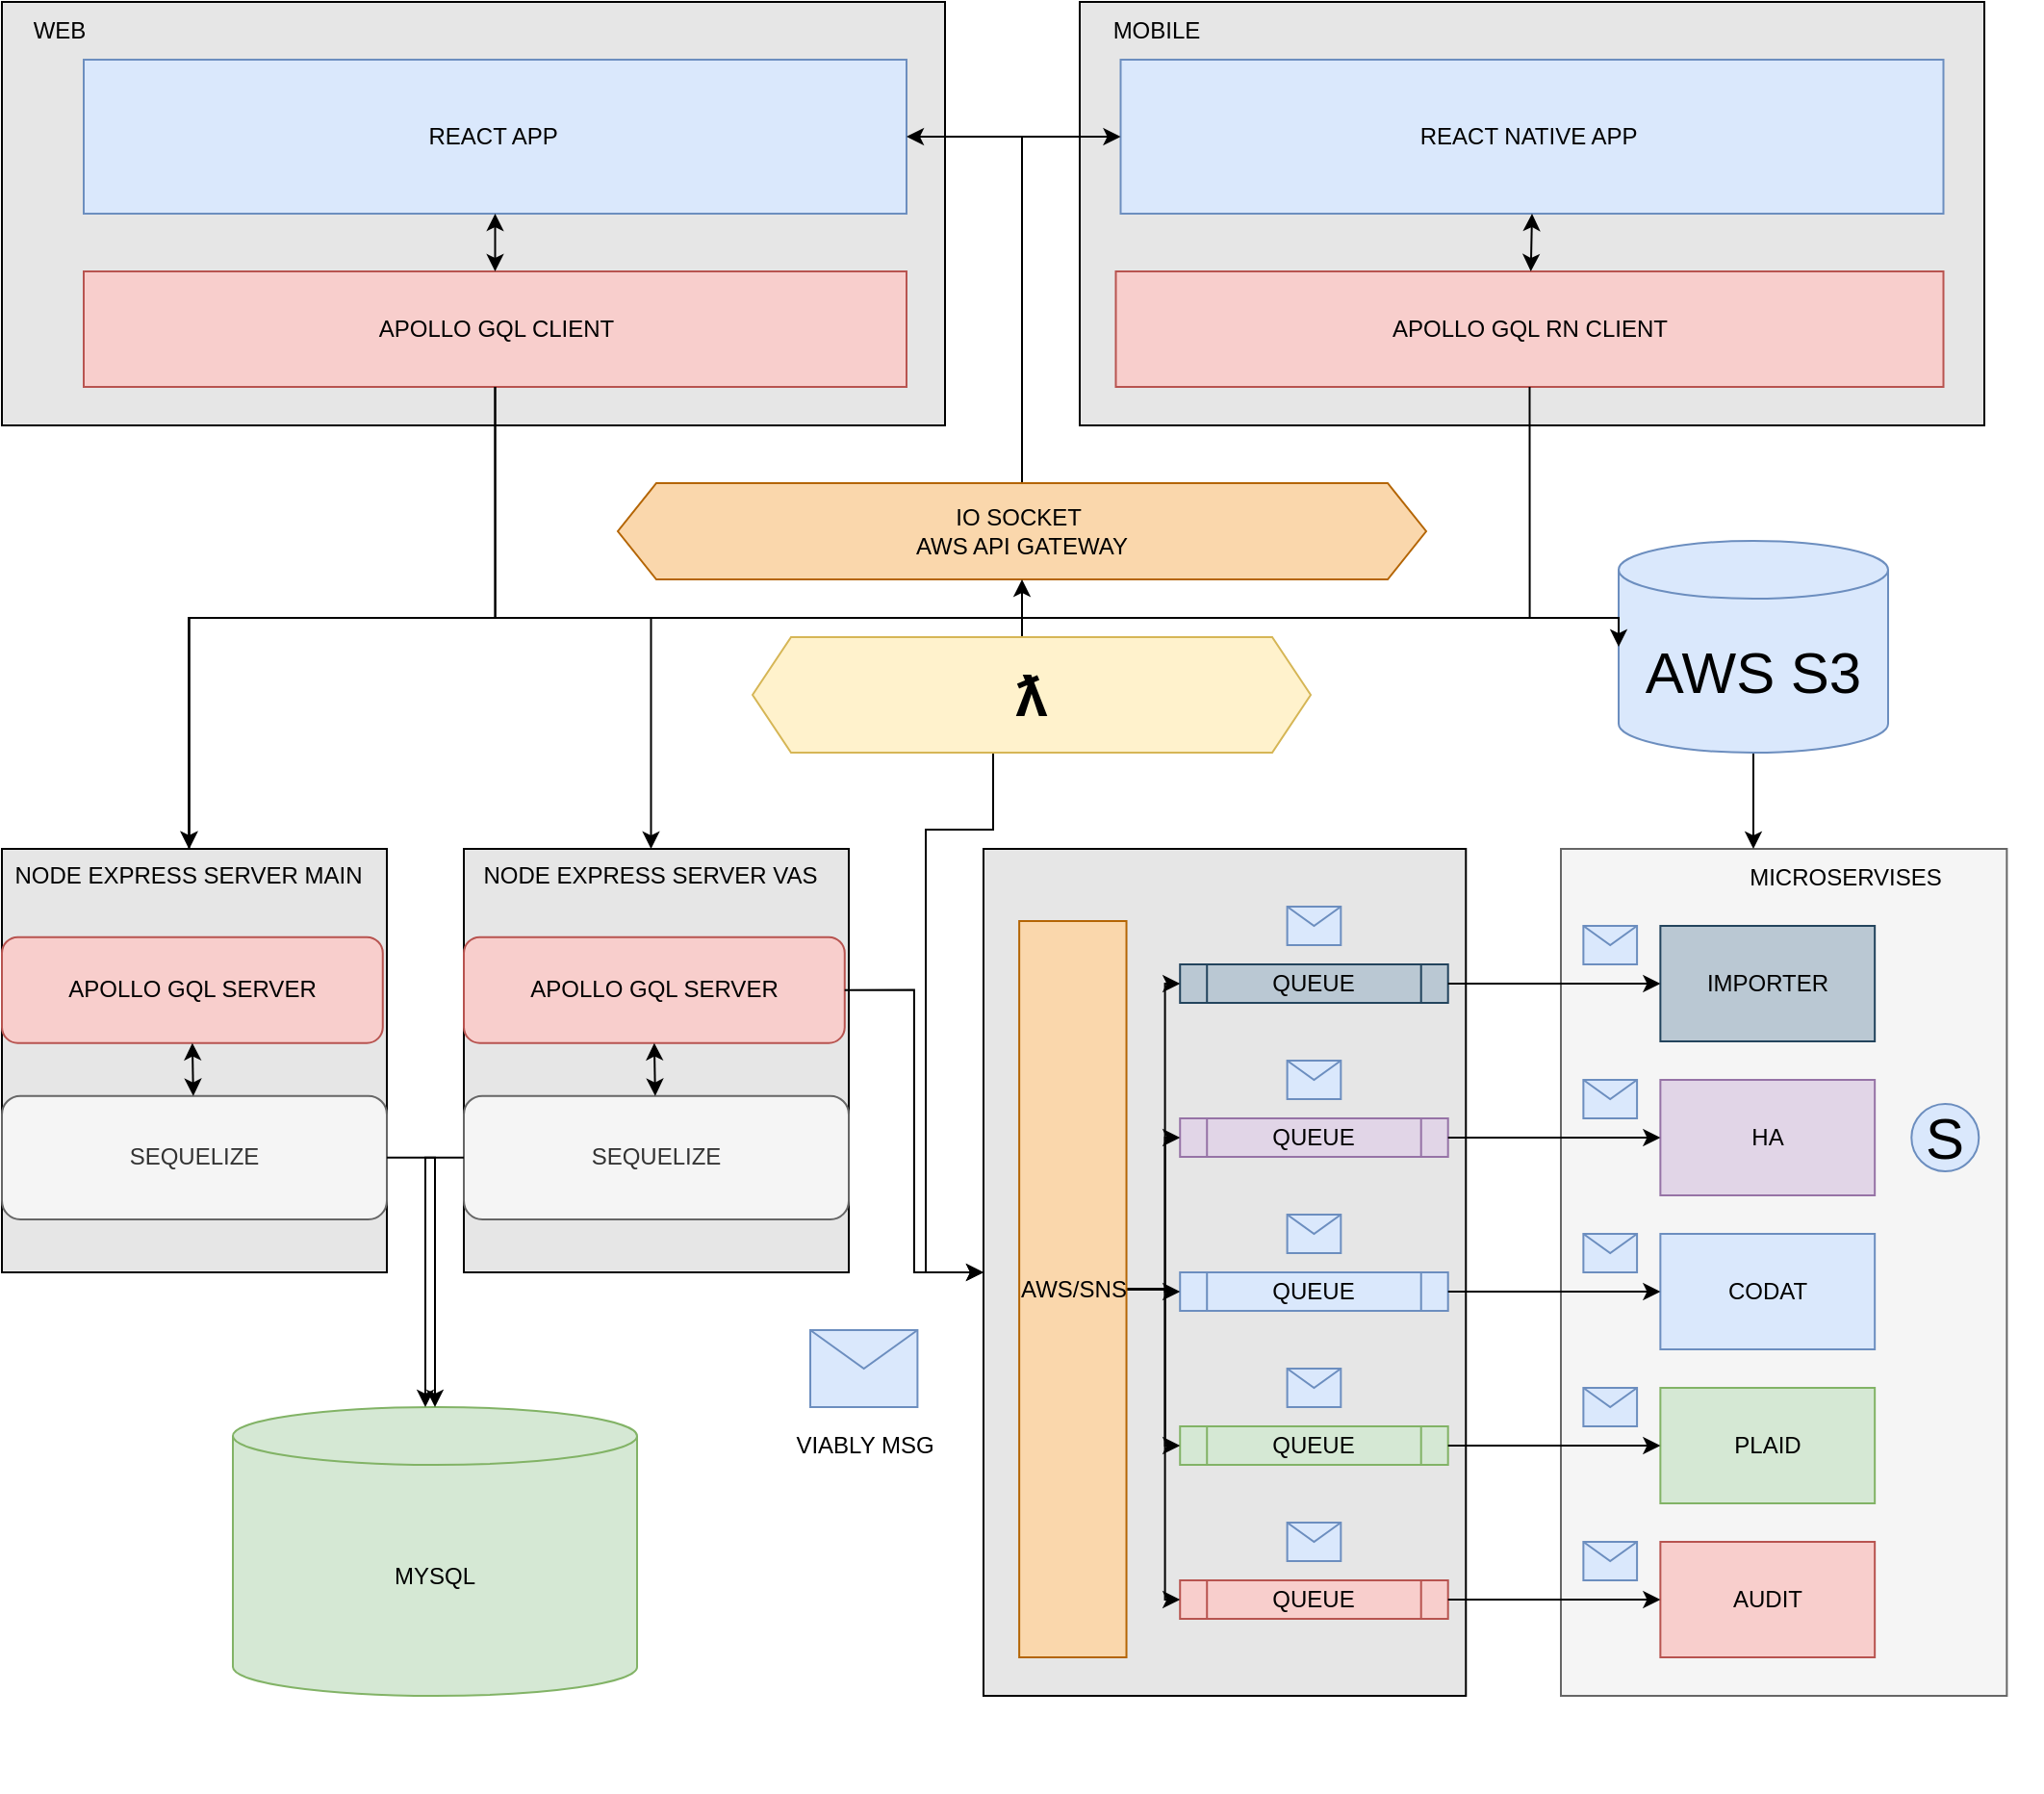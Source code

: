<mxfile version="15.7.0" type="github">
  <diagram id="gJTgMCG7IN0Y8ldUqlCF" name="Page-1">
    <mxGraphModel dx="1398" dy="1120" grid="1" gridSize="10" guides="1" tooltips="1" connect="1" arrows="1" fold="1" page="0" pageScale="1" pageWidth="850" pageHeight="1100" math="0" shadow="0">
      <root>
        <mxCell id="0" />
        <mxCell id="1" parent="0" />
        <mxCell id="S0lHnNEAZjW_0c2R7nTY-52" value="" style="group" vertex="1" connectable="0" parent="1">
          <mxGeometry y="-120" width="490" height="220" as="geometry" />
        </mxCell>
        <mxCell id="d7HmzIaJGBtsEp_YvMJQ-57" value="" style="whiteSpace=wrap;html=1;fillColor=#E6E6E6;" parent="S0lHnNEAZjW_0c2R7nTY-52" vertex="1">
          <mxGeometry width="490" height="220" as="geometry" />
        </mxCell>
        <mxCell id="d7HmzIaJGBtsEp_YvMJQ-1" value="REACT APP&amp;nbsp;" style="rounded=0;whiteSpace=wrap;html=1;fillColor=#dae8fc;strokeColor=#6c8ebf;" parent="S0lHnNEAZjW_0c2R7nTY-52" vertex="1">
          <mxGeometry x="42.5" y="30" width="427.5" height="80" as="geometry" />
        </mxCell>
        <mxCell id="d7HmzIaJGBtsEp_YvMJQ-2" value="APOLLO GQL CLIENT" style="rounded=0;whiteSpace=wrap;html=1;fillColor=#f8cecc;strokeColor=#b85450;" parent="S0lHnNEAZjW_0c2R7nTY-52" vertex="1">
          <mxGeometry x="42.5" y="140" width="427.5" height="60" as="geometry" />
        </mxCell>
        <mxCell id="d7HmzIaJGBtsEp_YvMJQ-16" value="" style="endArrow=classic;startArrow=classic;html=1;rounded=0;entryX=0.5;entryY=1;entryDx=0;entryDy=0;" parent="S0lHnNEAZjW_0c2R7nTY-52" source="d7HmzIaJGBtsEp_YvMJQ-2" target="d7HmzIaJGBtsEp_YvMJQ-1" edge="1">
          <mxGeometry width="50" height="50" relative="1" as="geometry">
            <mxPoint x="410" y="300" as="sourcePoint" />
            <mxPoint x="460" y="250" as="targetPoint" />
          </mxGeometry>
        </mxCell>
        <mxCell id="d7HmzIaJGBtsEp_YvMJQ-65" value="WEB" style="text;html=1;strokeColor=none;fillColor=none;align=center;verticalAlign=middle;whiteSpace=wrap;rounded=0;" parent="S0lHnNEAZjW_0c2R7nTY-52" vertex="1">
          <mxGeometry width="60" height="30" as="geometry" />
        </mxCell>
        <mxCell id="S0lHnNEAZjW_0c2R7nTY-53" value="" style="group" vertex="1" connectable="0" parent="1">
          <mxGeometry x="560" y="-120" width="470" height="220" as="geometry" />
        </mxCell>
        <mxCell id="S0lHnNEAZjW_0c2R7nTY-47" value="" style="whiteSpace=wrap;html=1;fillColor=#E6E6E6;" vertex="1" parent="S0lHnNEAZjW_0c2R7nTY-53">
          <mxGeometry width="470" height="220" as="geometry" />
        </mxCell>
        <mxCell id="S0lHnNEAZjW_0c2R7nTY-48" value="REACT NATIVE APP&amp;nbsp;" style="rounded=0;whiteSpace=wrap;html=1;fillColor=#dae8fc;strokeColor=#6c8ebf;" vertex="1" parent="S0lHnNEAZjW_0c2R7nTY-53">
          <mxGeometry x="21.25" y="30" width="427.5" height="80" as="geometry" />
        </mxCell>
        <mxCell id="S0lHnNEAZjW_0c2R7nTY-49" value="APOLLO GQL RN CLIENT" style="rounded=0;whiteSpace=wrap;html=1;fillColor=#f8cecc;strokeColor=#b85450;" vertex="1" parent="S0lHnNEAZjW_0c2R7nTY-53">
          <mxGeometry x="18.75" y="140" width="430" height="60" as="geometry" />
        </mxCell>
        <mxCell id="S0lHnNEAZjW_0c2R7nTY-50" value="" style="endArrow=classic;startArrow=classic;html=1;rounded=0;entryX=0.5;entryY=1;entryDx=0;entryDy=0;" edge="1" parent="S0lHnNEAZjW_0c2R7nTY-53" source="S0lHnNEAZjW_0c2R7nTY-49" target="S0lHnNEAZjW_0c2R7nTY-48">
          <mxGeometry width="50" height="50" relative="1" as="geometry">
            <mxPoint x="480" y="300" as="sourcePoint" />
            <mxPoint x="530" y="250" as="targetPoint" />
          </mxGeometry>
        </mxCell>
        <mxCell id="S0lHnNEAZjW_0c2R7nTY-51" value="MOBILE" style="text;html=1;strokeColor=none;fillColor=none;align=center;verticalAlign=middle;whiteSpace=wrap;rounded=0;" vertex="1" parent="S0lHnNEAZjW_0c2R7nTY-53">
          <mxGeometry x="10" width="60" height="30" as="geometry" />
        </mxCell>
        <mxCell id="S0lHnNEAZjW_0c2R7nTY-54" value="" style="group" vertex="1" connectable="0" parent="1">
          <mxGeometry y="310" width="1059.999" height="500" as="geometry" />
        </mxCell>
        <mxCell id="S0lHnNEAZjW_0c2R7nTY-133" value="" style="group" vertex="1" connectable="0" parent="S0lHnNEAZjW_0c2R7nTY-54">
          <mxGeometry x="810" y="10" width="249.999" height="440" as="geometry" />
        </mxCell>
        <mxCell id="S0lHnNEAZjW_0c2R7nTY-3" value="" style="whiteSpace=wrap;html=1;fillColor=#f5f5f5;strokeColor=#666666;fontColor=#333333;" vertex="1" parent="S0lHnNEAZjW_0c2R7nTY-133">
          <mxGeometry width="231.69" height="440" as="geometry" />
        </mxCell>
        <mxCell id="d7HmzIaJGBtsEp_YvMJQ-22" value="IMPORTER" style="rounded=0;whiteSpace=wrap;html=1;fillColor=#bac8d3;strokeColor=#23445d;" parent="S0lHnNEAZjW_0c2R7nTY-133" vertex="1">
          <mxGeometry x="51.686" y="40" width="111.397" height="60" as="geometry" />
        </mxCell>
        <mxCell id="d7HmzIaJGBtsEp_YvMJQ-23" value="HA" style="rounded=0;whiteSpace=wrap;html=1;fillColor=#e1d5e7;strokeColor=#9673a6;glass=0;" parent="S0lHnNEAZjW_0c2R7nTY-133" vertex="1">
          <mxGeometry x="51.686" y="120" width="111.397" height="60" as="geometry" />
        </mxCell>
        <mxCell id="d7HmzIaJGBtsEp_YvMJQ-66" value="CODAT" style="rounded=0;whiteSpace=wrap;html=1;fillColor=#dae8fc;strokeColor=#6c8ebf;" parent="S0lHnNEAZjW_0c2R7nTY-133" vertex="1">
          <mxGeometry x="51.686" y="200" width="111.397" height="60" as="geometry" />
        </mxCell>
        <mxCell id="S0lHnNEAZjW_0c2R7nTY-4" value="MICROSERVISES" style="text;html=1;strokeColor=none;fillColor=none;align=center;verticalAlign=middle;whiteSpace=wrap;rounded=0;" vertex="1" parent="S0lHnNEAZjW_0c2R7nTY-133">
          <mxGeometry x="45.771" width="204.228" height="30" as="geometry" />
        </mxCell>
        <mxCell id="S0lHnNEAZjW_0c2R7nTY-10" value="PLAID" style="rounded=0;whiteSpace=wrap;html=1;fillColor=#d5e8d4;strokeColor=#82b366;" vertex="1" parent="S0lHnNEAZjW_0c2R7nTY-133">
          <mxGeometry x="51.686" y="280" width="111.397" height="60" as="geometry" />
        </mxCell>
        <mxCell id="S0lHnNEAZjW_0c2R7nTY-12" value="AUDIT" style="rounded=0;whiteSpace=wrap;html=1;fillColor=#f8cecc;strokeColor=#b85450;" vertex="1" parent="S0lHnNEAZjW_0c2R7nTY-133">
          <mxGeometry x="51.686" y="360" width="111.397" height="60" as="geometry" />
        </mxCell>
        <mxCell id="S0lHnNEAZjW_0c2R7nTY-116" value="" style="shape=message;html=1;whiteSpace=wrap;html=1;outlineConnect=0;fillColor=#dae8fc;strokeColor=#6c8ebf;" vertex="1" parent="S0lHnNEAZjW_0c2R7nTY-133">
          <mxGeometry x="11.692" y="40" width="27.849" height="20" as="geometry" />
        </mxCell>
        <mxCell id="S0lHnNEAZjW_0c2R7nTY-117" value="" style="shape=message;html=1;whiteSpace=wrap;html=1;outlineConnect=0;fillColor=#dae8fc;strokeColor=#6c8ebf;" vertex="1" parent="S0lHnNEAZjW_0c2R7nTY-133">
          <mxGeometry x="11.692" y="120" width="27.849" height="20" as="geometry" />
        </mxCell>
        <mxCell id="S0lHnNEAZjW_0c2R7nTY-118" value="" style="shape=message;html=1;whiteSpace=wrap;html=1;outlineConnect=0;fillColor=#dae8fc;strokeColor=#6c8ebf;" vertex="1" parent="S0lHnNEAZjW_0c2R7nTY-133">
          <mxGeometry x="11.692" y="200" width="27.849" height="20" as="geometry" />
        </mxCell>
        <mxCell id="S0lHnNEAZjW_0c2R7nTY-119" value="" style="shape=message;html=1;whiteSpace=wrap;html=1;outlineConnect=0;fillColor=#dae8fc;strokeColor=#6c8ebf;" vertex="1" parent="S0lHnNEAZjW_0c2R7nTY-133">
          <mxGeometry x="11.692" y="280" width="27.849" height="20" as="geometry" />
        </mxCell>
        <mxCell id="S0lHnNEAZjW_0c2R7nTY-120" value="" style="shape=message;html=1;whiteSpace=wrap;html=1;outlineConnect=0;fillColor=#dae8fc;strokeColor=#6c8ebf;" vertex="1" parent="S0lHnNEAZjW_0c2R7nTY-133">
          <mxGeometry x="11.692" y="360" width="27.849" height="20" as="geometry" />
        </mxCell>
        <mxCell id="S0lHnNEAZjW_0c2R7nTY-121" value="" style="shape=image;html=1;verticalAlign=top;verticalLabelPosition=bottom;labelBackgroundColor=#ffffff;imageAspect=0;aspect=fixed;image=https://cdn4.iconfinder.com/data/icons/free-line-christmas-icons/24/Snowflake-128.png;rounded=0;glass=0;fontSize=30;" vertex="1" parent="S0lHnNEAZjW_0c2R7nTY-133">
          <mxGeometry x="182.15" y="50" width="40" height="40" as="geometry" />
        </mxCell>
        <mxCell id="S0lHnNEAZjW_0c2R7nTY-122" value="S" style="ellipse;whiteSpace=wrap;html=1;aspect=fixed;rounded=0;glass=0;fontSize=30;fillColor=#dae8fc;strokeColor=#6c8ebf;" vertex="1" parent="S0lHnNEAZjW_0c2R7nTY-133">
          <mxGeometry x="182.15" y="132.5" width="35" height="35" as="geometry" />
        </mxCell>
        <mxCell id="d7HmzIaJGBtsEp_YvMJQ-3" value="MYSQL" style="shape=cylinder3;whiteSpace=wrap;html=1;boundedLbl=1;backgroundOutline=1;size=15;fillColor=#d5e8d4;strokeColor=#82b366;" parent="S0lHnNEAZjW_0c2R7nTY-54" vertex="1">
          <mxGeometry x="120" y="300" width="210" height="150" as="geometry" />
        </mxCell>
        <mxCell id="S0lHnNEAZjW_0c2R7nTY-124" value="" style="group" vertex="1" connectable="0" parent="S0lHnNEAZjW_0c2R7nTY-54">
          <mxGeometry x="240" y="10" width="200" height="220" as="geometry" />
        </mxCell>
        <mxCell id="d7HmzIaJGBtsEp_YvMJQ-17" value="" style="whiteSpace=wrap;html=1;fillColor=#E6E6E6;" parent="S0lHnNEAZjW_0c2R7nTY-124" vertex="1">
          <mxGeometry x="0.004" width="199.996" height="220" as="geometry" />
        </mxCell>
        <mxCell id="d7HmzIaJGBtsEp_YvMJQ-18" value="NODE EXPRESS SERVER VAS" style="text;html=1;strokeColor=none;fillColor=none;align=center;verticalAlign=middle;whiteSpace=wrap;rounded=0;" parent="S0lHnNEAZjW_0c2R7nTY-124" vertex="1">
          <mxGeometry width="194.499" height="27.5" as="geometry" />
        </mxCell>
        <mxCell id="d7HmzIaJGBtsEp_YvMJQ-20" value="APOLLO GQL SERVER" style="rounded=1;whiteSpace=wrap;html=1;fillColor=#f8cecc;strokeColor=#b85450;" parent="S0lHnNEAZjW_0c2R7nTY-124" vertex="1">
          <mxGeometry x="0.004" y="45.833" width="197.881" height="55" as="geometry" />
        </mxCell>
        <mxCell id="d7HmzIaJGBtsEp_YvMJQ-38" value="SEQUELIZE" style="rounded=1;whiteSpace=wrap;html=1;fillColor=#f5f5f5;fontColor=#333333;strokeColor=#666666;" parent="S0lHnNEAZjW_0c2R7nTY-124" vertex="1">
          <mxGeometry x="0.004" y="128.333" width="199.996" height="64.167" as="geometry" />
        </mxCell>
        <mxCell id="S0lHnNEAZjW_0c2R7nTY-42" value="" style="endArrow=classic;startArrow=classic;html=1;rounded=0;entryX=0.5;entryY=1;entryDx=0;entryDy=0;" edge="1" parent="S0lHnNEAZjW_0c2R7nTY-124" source="d7HmzIaJGBtsEp_YvMJQ-38" target="d7HmzIaJGBtsEp_YvMJQ-20">
          <mxGeometry width="50" height="50" relative="1" as="geometry">
            <mxPoint x="348.176" y="137.5" as="sourcePoint" />
            <mxPoint x="392.38" y="91.667" as="targetPoint" />
          </mxGeometry>
        </mxCell>
        <mxCell id="S0lHnNEAZjW_0c2R7nTY-125" value="" style="group" vertex="1" connectable="0" parent="S0lHnNEAZjW_0c2R7nTY-54">
          <mxGeometry y="10" width="200" height="220" as="geometry" />
        </mxCell>
        <mxCell id="S0lHnNEAZjW_0c2R7nTY-126" value="" style="whiteSpace=wrap;html=1;fillColor=#E6E6E6;" vertex="1" parent="S0lHnNEAZjW_0c2R7nTY-125">
          <mxGeometry x="0.004" width="199.996" height="220" as="geometry" />
        </mxCell>
        <mxCell id="S0lHnNEAZjW_0c2R7nTY-127" value="NODE EXPRESS SERVER MAIN" style="text;html=1;strokeColor=none;fillColor=none;align=center;verticalAlign=middle;whiteSpace=wrap;rounded=0;" vertex="1" parent="S0lHnNEAZjW_0c2R7nTY-125">
          <mxGeometry width="194.499" height="27.5" as="geometry" />
        </mxCell>
        <mxCell id="S0lHnNEAZjW_0c2R7nTY-128" value="APOLLO GQL SERVER" style="rounded=1;whiteSpace=wrap;html=1;fillColor=#f8cecc;strokeColor=#b85450;" vertex="1" parent="S0lHnNEAZjW_0c2R7nTY-125">
          <mxGeometry x="0.004" y="45.833" width="197.881" height="55" as="geometry" />
        </mxCell>
        <mxCell id="S0lHnNEAZjW_0c2R7nTY-129" value="SEQUELIZE" style="rounded=1;whiteSpace=wrap;html=1;fillColor=#f5f5f5;fontColor=#333333;strokeColor=#666666;" vertex="1" parent="S0lHnNEAZjW_0c2R7nTY-125">
          <mxGeometry x="0.004" y="128.333" width="199.996" height="64.167" as="geometry" />
        </mxCell>
        <mxCell id="S0lHnNEAZjW_0c2R7nTY-130" value="" style="endArrow=classic;startArrow=classic;html=1;rounded=0;entryX=0.5;entryY=1;entryDx=0;entryDy=0;" edge="1" parent="S0lHnNEAZjW_0c2R7nTY-125" source="S0lHnNEAZjW_0c2R7nTY-129" target="S0lHnNEAZjW_0c2R7nTY-128">
          <mxGeometry width="50" height="50" relative="1" as="geometry">
            <mxPoint x="348.176" y="137.5" as="sourcePoint" />
            <mxPoint x="392.38" y="91.667" as="targetPoint" />
          </mxGeometry>
        </mxCell>
        <mxCell id="S0lHnNEAZjW_0c2R7nTY-138" style="edgeStyle=orthogonalEdgeStyle;rounded=0;orthogonalLoop=1;jettySize=auto;html=1;exitX=1;exitY=0.5;exitDx=0;exitDy=0;entryX=0.5;entryY=0;entryDx=0;entryDy=0;entryPerimeter=0;fontSize=30;" edge="1" parent="S0lHnNEAZjW_0c2R7nTY-54" source="S0lHnNEAZjW_0c2R7nTY-129" target="d7HmzIaJGBtsEp_YvMJQ-3">
          <mxGeometry relative="1" as="geometry" />
        </mxCell>
        <mxCell id="S0lHnNEAZjW_0c2R7nTY-134" value="" style="group" vertex="1" connectable="0" parent="S0lHnNEAZjW_0c2R7nTY-54">
          <mxGeometry x="509.997" y="10" width="250.643" height="440" as="geometry" />
        </mxCell>
        <mxCell id="S0lHnNEAZjW_0c2R7nTY-58" value="" style="whiteSpace=wrap;html=1;fillColor=#E6E6E6;" vertex="1" parent="S0lHnNEAZjW_0c2R7nTY-134">
          <mxGeometry width="250.643" height="440" as="geometry" />
        </mxCell>
        <mxCell id="S0lHnNEAZjW_0c2R7nTY-14" value="&lt;span&gt;QUEUE&lt;/span&gt;" style="shape=process;whiteSpace=wrap;html=1;backgroundOutline=1;rounded=0;glass=0;fillColor=#bac8d3;strokeColor=#23445d;" vertex="1" parent="S0lHnNEAZjW_0c2R7nTY-134">
          <mxGeometry x="102.114" y="60" width="139.246" height="20" as="geometry" />
        </mxCell>
        <mxCell id="S0lHnNEAZjW_0c2R7nTY-15" value="QUEUE" style="shape=process;whiteSpace=wrap;html=1;backgroundOutline=1;rounded=0;glass=0;fillColor=#e1d5e7;strokeColor=#9673a6;" vertex="1" parent="S0lHnNEAZjW_0c2R7nTY-134">
          <mxGeometry x="102.114" y="140" width="139.246" height="20" as="geometry" />
        </mxCell>
        <mxCell id="S0lHnNEAZjW_0c2R7nTY-16" value="&lt;span&gt;QUEUE&lt;/span&gt;" style="shape=process;whiteSpace=wrap;html=1;backgroundOutline=1;rounded=0;glass=0;fillColor=#dae8fc;strokeColor=#6c8ebf;" vertex="1" parent="S0lHnNEAZjW_0c2R7nTY-134">
          <mxGeometry x="102.114" y="220" width="139.246" height="20" as="geometry" />
        </mxCell>
        <mxCell id="S0lHnNEAZjW_0c2R7nTY-17" value="&lt;span&gt;QUEUE&lt;/span&gt;" style="shape=process;whiteSpace=wrap;html=1;backgroundOutline=1;rounded=0;glass=0;fillColor=#d5e8d4;strokeColor=#82b366;" vertex="1" parent="S0lHnNEAZjW_0c2R7nTY-134">
          <mxGeometry x="102.114" y="300" width="139.246" height="20" as="geometry" />
        </mxCell>
        <mxCell id="S0lHnNEAZjW_0c2R7nTY-18" value="&lt;span&gt;QUEUE&lt;/span&gt;" style="shape=process;whiteSpace=wrap;html=1;backgroundOutline=1;rounded=0;glass=0;fillColor=#f8cecc;strokeColor=#b85450;" vertex="1" parent="S0lHnNEAZjW_0c2R7nTY-134">
          <mxGeometry x="102.114" y="380" width="139.246" height="20" as="geometry" />
        </mxCell>
        <mxCell id="S0lHnNEAZjW_0c2R7nTY-27" value="" style="shape=message;html=1;whiteSpace=wrap;html=1;outlineConnect=0;fillColor=#dae8fc;strokeColor=#6c8ebf;" vertex="1" parent="S0lHnNEAZjW_0c2R7nTY-134">
          <mxGeometry x="157.812" y="30" width="27.849" height="20" as="geometry" />
        </mxCell>
        <mxCell id="S0lHnNEAZjW_0c2R7nTY-28" value="" style="shape=message;html=1;whiteSpace=wrap;html=1;outlineConnect=0;fillColor=#dae8fc;strokeColor=#6c8ebf;" vertex="1" parent="S0lHnNEAZjW_0c2R7nTY-134">
          <mxGeometry x="157.812" y="110" width="27.849" height="20" as="geometry" />
        </mxCell>
        <mxCell id="S0lHnNEAZjW_0c2R7nTY-29" value="" style="shape=message;html=1;whiteSpace=wrap;html=1;outlineConnect=0;fillColor=#dae8fc;strokeColor=#6c8ebf;" vertex="1" parent="S0lHnNEAZjW_0c2R7nTY-134">
          <mxGeometry x="157.812" y="190" width="27.849" height="20" as="geometry" />
        </mxCell>
        <mxCell id="S0lHnNEAZjW_0c2R7nTY-30" value="" style="shape=message;html=1;whiteSpace=wrap;html=1;outlineConnect=0;fillColor=#dae8fc;strokeColor=#6c8ebf;" vertex="1" parent="S0lHnNEAZjW_0c2R7nTY-134">
          <mxGeometry x="157.812" y="270" width="27.849" height="20" as="geometry" />
        </mxCell>
        <mxCell id="S0lHnNEAZjW_0c2R7nTY-31" value="" style="shape=message;html=1;whiteSpace=wrap;html=1;outlineConnect=0;fillColor=#dae8fc;strokeColor=#6c8ebf;" vertex="1" parent="S0lHnNEAZjW_0c2R7nTY-134">
          <mxGeometry x="157.812" y="350" width="27.849" height="20" as="geometry" />
        </mxCell>
        <mxCell id="S0lHnNEAZjW_0c2R7nTY-61" style="edgeStyle=orthogonalEdgeStyle;rounded=0;orthogonalLoop=1;jettySize=auto;html=1;exitX=1;exitY=0.5;exitDx=0;exitDy=0;" edge="1" parent="S0lHnNEAZjW_0c2R7nTY-134" source="S0lHnNEAZjW_0c2R7nTY-55" target="S0lHnNEAZjW_0c2R7nTY-14">
          <mxGeometry relative="1" as="geometry" />
        </mxCell>
        <mxCell id="S0lHnNEAZjW_0c2R7nTY-62" style="edgeStyle=orthogonalEdgeStyle;rounded=0;orthogonalLoop=1;jettySize=auto;html=1;exitX=1;exitY=0.5;exitDx=0;exitDy=0;entryX=0;entryY=0.5;entryDx=0;entryDy=0;" edge="1" parent="S0lHnNEAZjW_0c2R7nTY-134" source="S0lHnNEAZjW_0c2R7nTY-55" target="S0lHnNEAZjW_0c2R7nTY-15">
          <mxGeometry relative="1" as="geometry" />
        </mxCell>
        <mxCell id="S0lHnNEAZjW_0c2R7nTY-64" style="edgeStyle=orthogonalEdgeStyle;rounded=0;orthogonalLoop=1;jettySize=auto;html=1;exitX=1;exitY=0.5;exitDx=0;exitDy=0;" edge="1" parent="S0lHnNEAZjW_0c2R7nTY-134" source="S0lHnNEAZjW_0c2R7nTY-55" target="S0lHnNEAZjW_0c2R7nTY-16">
          <mxGeometry relative="1" as="geometry" />
        </mxCell>
        <mxCell id="S0lHnNEAZjW_0c2R7nTY-67" style="edgeStyle=orthogonalEdgeStyle;rounded=0;orthogonalLoop=1;jettySize=auto;html=1;exitX=1;exitY=0.5;exitDx=0;exitDy=0;entryX=0;entryY=0.5;entryDx=0;entryDy=0;" edge="1" parent="S0lHnNEAZjW_0c2R7nTY-134" source="S0lHnNEAZjW_0c2R7nTY-55" target="S0lHnNEAZjW_0c2R7nTY-17">
          <mxGeometry relative="1" as="geometry" />
        </mxCell>
        <mxCell id="S0lHnNEAZjW_0c2R7nTY-68" style="edgeStyle=orthogonalEdgeStyle;rounded=0;orthogonalLoop=1;jettySize=auto;html=1;exitX=1;exitY=0.5;exitDx=0;exitDy=0;entryX=0;entryY=0.5;entryDx=0;entryDy=0;" edge="1" parent="S0lHnNEAZjW_0c2R7nTY-134" source="S0lHnNEAZjW_0c2R7nTY-55" target="S0lHnNEAZjW_0c2R7nTY-18">
          <mxGeometry relative="1" as="geometry" />
        </mxCell>
        <mxCell id="S0lHnNEAZjW_0c2R7nTY-55" value="AWS/SNS" style="rounded=0;whiteSpace=wrap;html=1;glass=0;fillColor=#fad7ac;strokeColor=#b46504;" vertex="1" parent="S0lHnNEAZjW_0c2R7nTY-134">
          <mxGeometry x="18.566" y="37.5" width="55.699" height="382.5" as="geometry" />
        </mxCell>
        <mxCell id="S0lHnNEAZjW_0c2R7nTY-33" style="edgeStyle=orthogonalEdgeStyle;rounded=0;orthogonalLoop=1;jettySize=auto;html=1;exitX=1;exitY=0.5;exitDx=0;exitDy=0;entryX=0;entryY=0.5;entryDx=0;entryDy=0;" edge="1" parent="S0lHnNEAZjW_0c2R7nTY-54" source="S0lHnNEAZjW_0c2R7nTY-14" target="d7HmzIaJGBtsEp_YvMJQ-22">
          <mxGeometry relative="1" as="geometry" />
        </mxCell>
        <mxCell id="S0lHnNEAZjW_0c2R7nTY-39" style="edgeStyle=orthogonalEdgeStyle;rounded=0;orthogonalLoop=1;jettySize=auto;html=1;exitX=1;exitY=0.5;exitDx=0;exitDy=0;entryX=0;entryY=0.5;entryDx=0;entryDy=0;" edge="1" parent="S0lHnNEAZjW_0c2R7nTY-54" source="S0lHnNEAZjW_0c2R7nTY-15" target="d7HmzIaJGBtsEp_YvMJQ-23">
          <mxGeometry relative="1" as="geometry" />
        </mxCell>
        <mxCell id="S0lHnNEAZjW_0c2R7nTY-35" style="edgeStyle=orthogonalEdgeStyle;rounded=0;orthogonalLoop=1;jettySize=auto;html=1;exitX=1;exitY=0.5;exitDx=0;exitDy=0;entryX=0;entryY=0.5;entryDx=0;entryDy=0;" edge="1" parent="S0lHnNEAZjW_0c2R7nTY-54" source="S0lHnNEAZjW_0c2R7nTY-16" target="d7HmzIaJGBtsEp_YvMJQ-66">
          <mxGeometry relative="1" as="geometry" />
        </mxCell>
        <mxCell id="S0lHnNEAZjW_0c2R7nTY-36" style="edgeStyle=orthogonalEdgeStyle;rounded=0;orthogonalLoop=1;jettySize=auto;html=1;exitX=1;exitY=0.5;exitDx=0;exitDy=0;entryX=0;entryY=0.5;entryDx=0;entryDy=0;" edge="1" parent="S0lHnNEAZjW_0c2R7nTY-54" source="S0lHnNEAZjW_0c2R7nTY-17" target="S0lHnNEAZjW_0c2R7nTY-10">
          <mxGeometry relative="1" as="geometry" />
        </mxCell>
        <mxCell id="S0lHnNEAZjW_0c2R7nTY-37" style="edgeStyle=orthogonalEdgeStyle;rounded=0;orthogonalLoop=1;jettySize=auto;html=1;exitX=1;exitY=0.5;exitDx=0;exitDy=0;entryX=0;entryY=0.5;entryDx=0;entryDy=0;" edge="1" parent="S0lHnNEAZjW_0c2R7nTY-54" source="S0lHnNEAZjW_0c2R7nTY-18" target="S0lHnNEAZjW_0c2R7nTY-12">
          <mxGeometry relative="1" as="geometry" />
        </mxCell>
        <mxCell id="S0lHnNEAZjW_0c2R7nTY-140" style="edgeStyle=orthogonalEdgeStyle;rounded=0;orthogonalLoop=1;jettySize=auto;html=1;exitX=1;exitY=0.5;exitDx=0;exitDy=0;fontSize=30;" edge="1" parent="S0lHnNEAZjW_0c2R7nTY-54" source="d7HmzIaJGBtsEp_YvMJQ-20" target="S0lHnNEAZjW_0c2R7nTY-58">
          <mxGeometry relative="1" as="geometry" />
        </mxCell>
        <mxCell id="S0lHnNEAZjW_0c2R7nTY-8" value="" style="shape=message;html=1;whiteSpace=wrap;html=1;outlineConnect=0;fillColor=#dae8fc;strokeColor=#6c8ebf;" vertex="1" parent="S0lHnNEAZjW_0c2R7nTY-54">
          <mxGeometry x="420.003" y="260" width="55.699" height="40" as="geometry" />
        </mxCell>
        <mxCell id="S0lHnNEAZjW_0c2R7nTY-9" value="VIABLY MSG" style="text;html=1;align=center;verticalAlign=middle;resizable=0;points=[];autosize=1;strokeColor=none;fillColor=none;" vertex="1" parent="S0lHnNEAZjW_0c2R7nTY-54">
          <mxGeometry x="402.849" y="310" width="90" height="20" as="geometry" />
        </mxCell>
        <mxCell id="S0lHnNEAZjW_0c2R7nTY-72" style="edgeStyle=orthogonalEdgeStyle;rounded=0;orthogonalLoop=1;jettySize=auto;html=1;exitX=0.5;exitY=0;exitDx=0;exitDy=0;entryX=1;entryY=0.5;entryDx=0;entryDy=0;fontSize=30;" edge="1" parent="1" source="S0lHnNEAZjW_0c2R7nTY-57" target="d7HmzIaJGBtsEp_YvMJQ-1">
          <mxGeometry relative="1" as="geometry" />
        </mxCell>
        <mxCell id="S0lHnNEAZjW_0c2R7nTY-73" style="edgeStyle=orthogonalEdgeStyle;rounded=0;orthogonalLoop=1;jettySize=auto;html=1;exitX=0.5;exitY=0;exitDx=0;exitDy=0;entryX=0;entryY=0.5;entryDx=0;entryDy=0;fontSize=30;" edge="1" parent="1" source="S0lHnNEAZjW_0c2R7nTY-57" target="S0lHnNEAZjW_0c2R7nTY-48">
          <mxGeometry relative="1" as="geometry" />
        </mxCell>
        <mxCell id="S0lHnNEAZjW_0c2R7nTY-57" value="IO SOCKET&amp;nbsp;&lt;br&gt;AWS API GATEWAY" style="shape=hexagon;perimeter=hexagonPerimeter2;whiteSpace=wrap;html=1;fixedSize=1;rounded=0;glass=0;fillColor=#fad7ac;strokeColor=#b46504;" vertex="1" parent="1">
          <mxGeometry x="320" y="130" width="420" height="50" as="geometry" />
        </mxCell>
        <mxCell id="S0lHnNEAZjW_0c2R7nTY-74" style="edgeStyle=orthogonalEdgeStyle;rounded=0;orthogonalLoop=1;jettySize=auto;html=1;exitX=0.5;exitY=0;exitDx=0;exitDy=0;entryX=0.5;entryY=1;entryDx=0;entryDy=0;fontSize=30;" edge="1" parent="1" source="S0lHnNEAZjW_0c2R7nTY-70" target="S0lHnNEAZjW_0c2R7nTY-57">
          <mxGeometry relative="1" as="geometry" />
        </mxCell>
        <mxCell id="S0lHnNEAZjW_0c2R7nTY-142" style="edgeStyle=orthogonalEdgeStyle;rounded=0;orthogonalLoop=1;jettySize=auto;html=1;exitX=0.5;exitY=1;exitDx=0;exitDy=0;entryX=0;entryY=0.5;entryDx=0;entryDy=0;fontSize=30;" edge="1" parent="1" source="S0lHnNEAZjW_0c2R7nTY-70" target="S0lHnNEAZjW_0c2R7nTY-58">
          <mxGeometry relative="1" as="geometry">
            <Array as="points">
              <mxPoint x="515" y="310" />
              <mxPoint x="480" y="310" />
              <mxPoint x="480" y="540" />
            </Array>
          </mxGeometry>
        </mxCell>
        <mxCell id="S0lHnNEAZjW_0c2R7nTY-70" value="&lt;font style=&quot;font-size: 30px&quot;&gt;&lt;b&gt;ƛ&lt;/b&gt;&lt;/font&gt;" style="shape=hexagon;perimeter=hexagonPerimeter2;whiteSpace=wrap;html=1;fixedSize=1;rounded=0;glass=0;fillColor=#fff2cc;strokeColor=#d6b656;" vertex="1" parent="1">
          <mxGeometry x="390" y="210" width="290" height="60" as="geometry" />
        </mxCell>
        <mxCell id="S0lHnNEAZjW_0c2R7nTY-139" style="edgeStyle=orthogonalEdgeStyle;rounded=0;orthogonalLoop=1;jettySize=auto;html=1;exitX=0;exitY=0.5;exitDx=0;exitDy=0;fontSize=30;" edge="1" parent="1" source="d7HmzIaJGBtsEp_YvMJQ-38">
          <mxGeometry relative="1" as="geometry">
            <mxPoint x="220" y="610" as="targetPoint" />
          </mxGeometry>
        </mxCell>
        <mxCell id="S0lHnNEAZjW_0c2R7nTY-143" style="edgeStyle=orthogonalEdgeStyle;rounded=0;orthogonalLoop=1;jettySize=auto;html=1;exitX=0.5;exitY=1;exitDx=0;exitDy=0;entryX=0.5;entryY=0;entryDx=0;entryDy=0;fontSize=30;" edge="1" parent="1" source="d7HmzIaJGBtsEp_YvMJQ-2" target="S0lHnNEAZjW_0c2R7nTY-127">
          <mxGeometry relative="1" as="geometry" />
        </mxCell>
        <mxCell id="S0lHnNEAZjW_0c2R7nTY-144" style="edgeStyle=orthogonalEdgeStyle;rounded=0;orthogonalLoop=1;jettySize=auto;html=1;exitX=0.5;exitY=1;exitDx=0;exitDy=0;fontSize=30;" edge="1" parent="1" source="d7HmzIaJGBtsEp_YvMJQ-2" target="d7HmzIaJGBtsEp_YvMJQ-18">
          <mxGeometry relative="1" as="geometry" />
        </mxCell>
        <mxCell id="S0lHnNEAZjW_0c2R7nTY-145" style="edgeStyle=orthogonalEdgeStyle;rounded=0;orthogonalLoop=1;jettySize=auto;html=1;exitX=0.5;exitY=1;exitDx=0;exitDy=0;entryX=0.5;entryY=0;entryDx=0;entryDy=0;fontSize=30;" edge="1" parent="1" source="S0lHnNEAZjW_0c2R7nTY-49" target="S0lHnNEAZjW_0c2R7nTY-127">
          <mxGeometry relative="1" as="geometry" />
        </mxCell>
        <mxCell id="S0lHnNEAZjW_0c2R7nTY-148" style="edgeStyle=orthogonalEdgeStyle;rounded=0;orthogonalLoop=1;jettySize=auto;html=1;exitX=0.5;exitY=1;exitDx=0;exitDy=0;exitPerimeter=0;fontSize=30;" edge="1" parent="1" source="S0lHnNEAZjW_0c2R7nTY-146">
          <mxGeometry relative="1" as="geometry">
            <mxPoint x="910" y="320" as="targetPoint" />
          </mxGeometry>
        </mxCell>
        <mxCell id="S0lHnNEAZjW_0c2R7nTY-146" value="AWS S3" style="shape=cylinder3;whiteSpace=wrap;html=1;boundedLbl=1;backgroundOutline=1;size=15;rounded=0;glass=0;fontSize=30;fillColor=#dae8fc;strokeColor=#6c8ebf;" vertex="1" parent="1">
          <mxGeometry x="840" y="160" width="140" height="110" as="geometry" />
        </mxCell>
        <mxCell id="S0lHnNEAZjW_0c2R7nTY-149" style="edgeStyle=orthogonalEdgeStyle;rounded=0;orthogonalLoop=1;jettySize=auto;html=1;exitX=0.5;exitY=0;exitDx=0;exitDy=0;entryX=0;entryY=0.5;entryDx=0;entryDy=0;entryPerimeter=0;fontSize=30;" edge="1" parent="1" source="S0lHnNEAZjW_0c2R7nTY-127" target="S0lHnNEAZjW_0c2R7nTY-146">
          <mxGeometry relative="1" as="geometry">
            <Array as="points">
              <mxPoint x="97" y="200" />
              <mxPoint x="840" y="200" />
            </Array>
          </mxGeometry>
        </mxCell>
      </root>
    </mxGraphModel>
  </diagram>
</mxfile>
